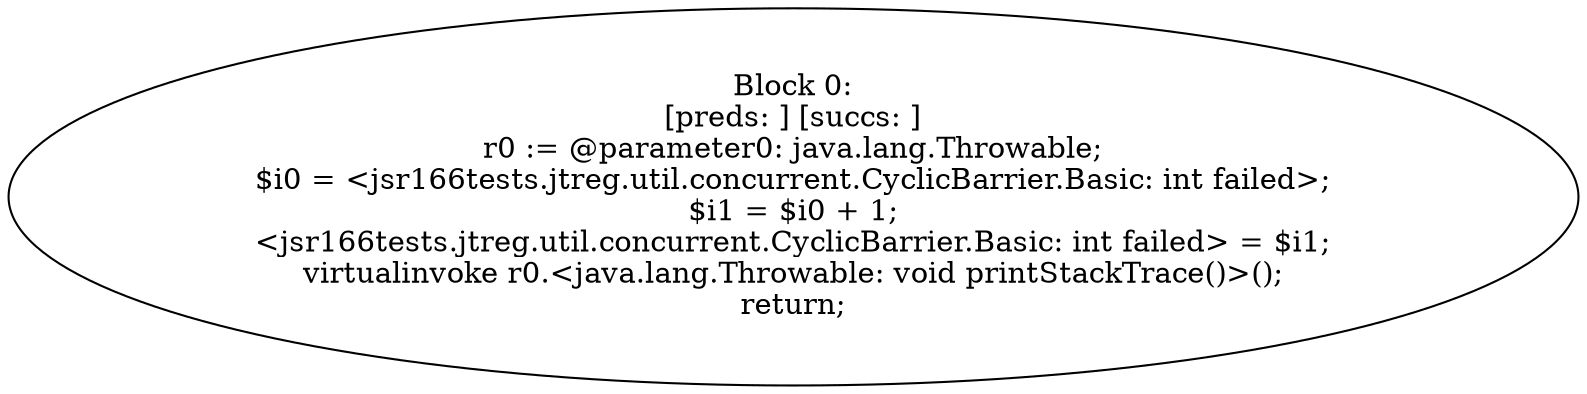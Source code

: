 digraph "unitGraph" {
    "Block 0:
[preds: ] [succs: ]
r0 := @parameter0: java.lang.Throwable;
$i0 = <jsr166tests.jtreg.util.concurrent.CyclicBarrier.Basic: int failed>;
$i1 = $i0 + 1;
<jsr166tests.jtreg.util.concurrent.CyclicBarrier.Basic: int failed> = $i1;
virtualinvoke r0.<java.lang.Throwable: void printStackTrace()>();
return;
"
}
